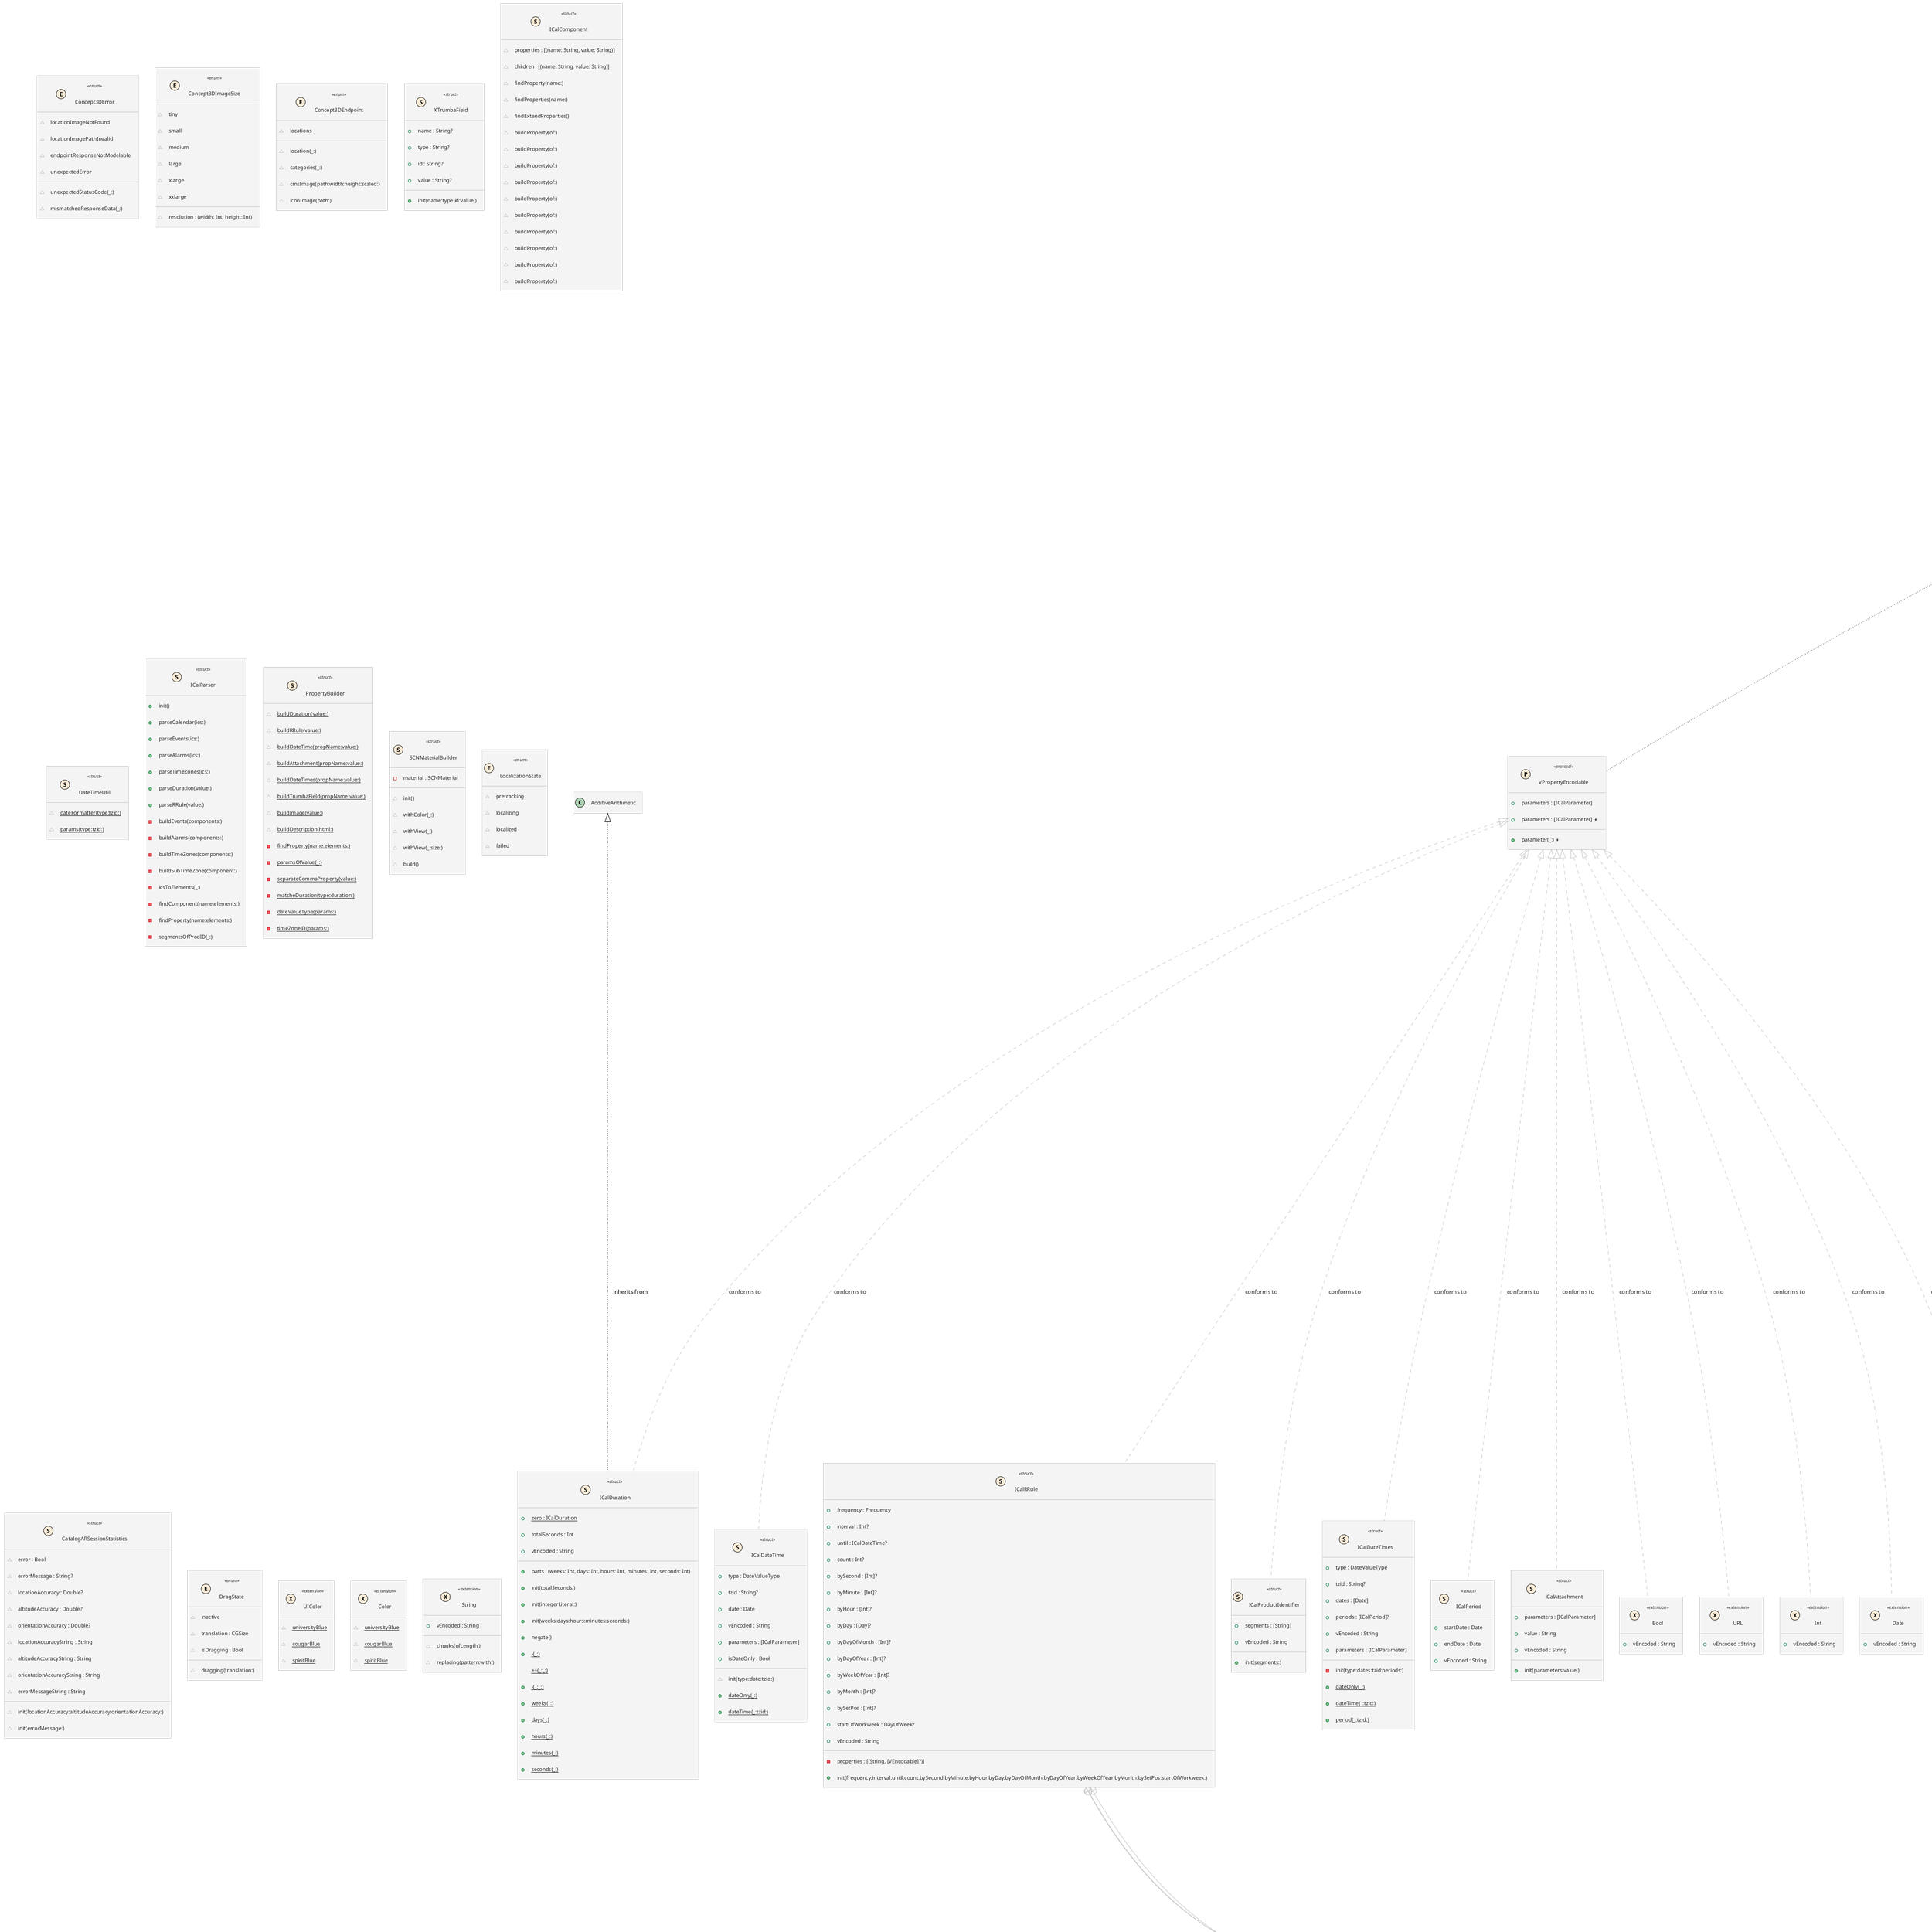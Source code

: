 @startuml CSUSM AR
!theme carbon-gray
' STYLE START
hide empty members
skinparam backgroundColor transparent
' STYLE END
set namespaceSeparator none


class "VPropertyEncodable" as VPropertyEncodable << (P, AntiqueWhite) protocol >> { 
  +parameters : [ICalParameter]
  +parameters : [ICalParameter] <&bolt>
  +parameter(_:) <&bolt> 
}
class "VEncodable" as VEncodable << (P, AntiqueWhite) protocol >> { 
  +vEncoded : String 
}
class "VComponent" as VComponent << (P, AntiqueWhite) protocol >> { 
  +component : String
  +properties : [VContentLine?]
  +children : [VComponent]
  +properties : [VContentLine?] <&bolt>
  +children : [VComponent] <&bolt>
  +contentLines : [VContentLine?] <&bolt>
  +vEncoded : String <&bolt> 
}
class "WrappedUIView" as WrappedUIView<T: UIView> << (S, AntiqueWhite) struct >> { 
  ~unwrappedView : T
  ~configure : (T) -> Void
  ~init(_:)
  ~makeUIView(context:)
  ~updateUIView(_:context:) 
}
class "CSUSM_ARApp" as CSUSM_ARApp << (S, AntiqueWhite) struct >> { 
  ~body : some Scene 
}
class "Concept3DError" as Concept3DError << (E, AntiqueWhite) enum >> { 
  ~locationImageNotFound
  ~locationImagePathInvalid
  ~endpointResponseNotModelable
  ~unexpectedStatusCode(_:)
  ~mismatchedResponseData(_:)
  ~unexpectedError 
}
class "Concept3D" as Concept3D << (C, AliceBlue) class >> { 
  ~{static} shared
  ~locations : [Concept3DLocation]
  ~categories : [Concept3DCategory]
  ~init(locations:categories:)
  ~{static} fetchCategory(id:)
  ~{static} imageURL(_:ofSize:scaled:)
  ~{static} imageURL(iconPath:)
  ~fetchDetails(for:)
  ~fetchDetails(for:)
  -{static} decode(model:from:) <&bolt>
  -{static} validateStatusCode(for:) <&bolt>
  -{static} url(for:) <&bolt>
  -{static} model(for:) <&bolt>
  -{static} fetch(_:) <&bolt> 
}
class "Concept3DCategoryResponse" as Concept3DCategoryResponse << (S, AntiqueWhite) struct >> { 
  ~category : Concept3DCategory?
  ~categories : [Concept3DCategory]
  ~locations : [Concept3DLocation]
  ~init(from:) 
}
class "RootCodingKeys" as Concept3DCategoryResponse.RootCodingKeys << (E, AntiqueWhite) enum >> { 
  ~children 
}
class "ChildrenCodingKeys" as Concept3DCategoryResponse.ChildrenCodingKeys << (E, AntiqueWhite) enum >> { 
  ~categories
  ~locations 
}
class "Concept3DCategory" as Concept3DCategory << (S, AntiqueWhite) struct >> { 
  ~id : Int
  ~name : String
  ~parentCategory : Int
  ~iconURL : URL?
  ~locations : [Concept3DLocation]?
  ~children : [Concept3DCategory]?
  ~init(id:name:parentCategory:)
  ~init(from:) 
}
class "CodingKeys" as Concept3DCategory.CodingKeys << (E, AntiqueWhite) enum >> { 
  ~id
  ~name
  ~parentCategory
  ~listIcon
  ~singleSelect
  ~weight 
}
class "Concept3DLocationDetails" as Concept3DLocationDetails << (S, AntiqueWhite) struct >> { 
  ~id : Int
  ~description : String
  ~images : [Concept3DImageSize: URL]
  ~init(id:description:images:)
  ~init(from:) 
}
class "CodingKeys" as Concept3DLocationDetails.CodingKeys << (E, AntiqueWhite) enum >> { 
  ~id
  ~description
  ~mediaLinks 
}
class "Concept3DLocation" as Concept3DLocation << (S, AntiqueWhite) struct >> { 
  ~id : Int
  ~categoryId : Int
  ~altitude : Double
  ~map : Int
  ~floors : [Int]
  ~markId : Int
  ~name : String
  ~reference : String
  ~location : CLLocationCoordinate2D
  ~details : Concept3DLocationDetails?
  ~init(id:categoryId:altitude:map:floors:markId:name:reference:location:)
  ~init(from:)
  ~copy(with:) 
}
class "CodingKeys" as Concept3DLocation.CodingKeys << (E, AntiqueWhite) enum >> { 
  ~id
  ~categoryId
  ~altitude
  ~map
  ~floors
  ~markId
  ~name
  ~reference
  ~latitude
  ~longitude 
}
class "Concept3DImageSize" as Concept3DImageSize << (E, AntiqueWhite) enum >> { 
  ~tiny
  ~small
  ~medium
  ~large
  ~xlarge
  ~xxlarge
  ~resolution : (width: Int, height: Int) 
}
class "Concept3DEndpoint" as Concept3DEndpoint << (E, AntiqueWhite) enum >> { 
  ~locations
  ~location(_:)
  ~categories(_:)
  ~cmsImage(path:width:height:scaled:)
  ~iconImage(path:) 
}
class "ICalAlarm" as ICalAlarm << (S, AntiqueWhite) struct >> { 
  +component
  +action : String
  +trigger : Date
  +summary : String?
  +description : String?
  +duration : ICalDuration?
  +repetition : Int?
  +attach : String?
  +properties : [VContentLine?]
  +{static} audioProp(trigger:duration:repetition:attach:)
  +{static} displayProp(trigger:description:duration:repetition:)
  +{static} emailProp(trigger:description:summary:duration:repetition:attach:) 
}
class "ICalendar" as ICalendar << (S, AntiqueWhite) struct >> { 
  +component
  +version
  +prodid : ICalProductIdentifier
  +calscale : String?
  +method : String?
  +events : [ICalEvent]
  +timeZones : [ICalTimeZone]
  +alarms : [ICalAlarm]
  +children : [VComponent]
  +properties : [VContentLine?]
  +init(prodid:calscale:method:events:timeZones:alarms:) 
}
class "ICalSubTimeZone" as ICalSubTimeZone << (C, AliceBlue) class >> { 
  +component
  +dtstart : Date
  +tzOffsetTo : String
  +tzOffsetFrom : String
  +rrule : ICalRRule?
  +tzName : String?
  +properties : [VContentLine?]
  +init(dtstart:tzOffsetTo:tzOffsetFrom:rrule:tzName:) 
}
class "XTrumbaField" as XTrumbaField << (S, AntiqueWhite) struct >> { 
  +name : String?
  +type : String?
  +id : String?
  +value : String?
  +init(name:type:id:value:) 
}
class "ICalTimeZone" as ICalTimeZone << (S, AntiqueWhite) struct >> { 
  +component
  +tzid : String
  +standard : ICalSubTimeZone?
  +daylight : ICalSubTimeZone?
  +properties : [VContentLine?]
  +children : [VComponent]
  +init(tzid:standard:daylight:) 
}
class "ICalComponent" as ICalComponent << (S, AntiqueWhite) struct >> { 
  ~properties : [(name: String, value: String)]
  ~children : [(name: String, value: String)]
  ~findProperty(name:)
  ~findProperties(name:)
  ~findExtendProperties()
  ~buildProperty(of:)
  ~buildProperty(of:)
  ~buildProperty(of:)
  ~buildProperty(of:)
  ~buildProperty(of:)
  ~buildProperty(of:)
  ~buildProperty(of:)
  ~buildProperty(of:)
  ~buildProperty(of:)
  ~buildProperty(of:) 
}
class "ICalEvent" as ICalEvent << (S, AntiqueWhite) struct >> { 
  +component
  +dtstamp : Date
  +uid : String
  +classification : String?
  +created : Date?
  +description : String?
  +dtstart : ICalDateTime?
  +lastModified : Date?
  +location : String?
  +organizer : String?
  +priority : Int?
  +seq : Int?
  +status : String?
  +summary : String?
  +transp : String?
  +url : URL?
  +dtend : ICalDateTime?
  +duration : ICalDuration?
  +recurrenceID : ICalDateTime?
  +rrule : ICalRRule?
  +rdate : ICalDateTimes?
  +exdate : ICalDateTimes?
  +attachments : [ICalAttachment]?
  +extendProperties : [String: String]?
  +trumbaFields : [XTrumbaField]?
  +organization : String?
  +eventType : String?
  +imageURL : URL?
  +alarms : [ICalAlarm]
  +timeZone : ICalTimeZone?
  +isAllDay : Bool
  +children : [VComponent]
  +properties : [VContentLine?]
  +extendPropertiesLine : [VContentLine?]
  +init(dtstamp:uid:classification:created:description:dtstart:lastModified:location:organizer:priority:seq:status:summary:transp:url:dtend:duration:recurrenceID:rrule:rdate:exdate:alarms:timeZone:attachments:extendProperties:trumbaFields:organization:eventType:imageURL:) 
}
class "DateTimeUtil" as DateTimeUtil << (S, AntiqueWhite) struct >> { 
  ~{static} dateFormatter(type:tzid:)
  ~{static} params(type:tzid:) 
}
class "ICalParser" as ICalParser << (S, AntiqueWhite) struct >> { 
  +init()
  +parseCalendar(ics:)
  +parseEvents(ics:)
  +parseAlarms(ics:)
  +parseTimeZones(ics:)
  +parseDuration(value:)
  +parseRRule(value:)
  -buildEvents(components:)
  -buildAlarms(components:)
  -buildTimeZones(components:)
  -buildSubTimeZone(component:)
  -icsToElements(_:)
  -findComponent(name:elements:)
  -findProperty(name:elements:)
  -segmentsOfProdID(_:) 
}
class "Constant" as Constant << (E, AntiqueWhite) enum >> {  
}
class "Prop" as Constant.Prop << (E, AntiqueWhite) enum >> { 
  +{static} begin
  +{static} end
  +{static} dtstamp
  +{static} uid
  +{static} classification
  +{static} created
  +{static} description
  +{static} dtstart
  +{static} lastModified
  +{static} location
  +{static} organizer
  +{static} priority
  +{static} seq
  +{static} status
  +{static} summary
  +{static} transp
  +{static} url
  +{static} dtend
  +{static} duration
  +{static} recurrenceID
  +{static} rrule
  +{static} rdate
  +{static} exdate
  +{static} version
  +{static} prodid
  +{static} calscale
  +{static} method
  +{static} tzOffsetFrom
  +{static} tzName
  +{static} tzOffsetTo
  +{static} tzid
  +{static} action
  +{static} trigger
  +{static} repetition
  +{static} attach
  +{static} frequency
  +{static} interval
  +{static} until
  +{static} count
  +{static} bySecond
  +{static} byMinute
  +{static} byHour
  +{static} byDay
  +{static} byDayOfMonth
  +{static} byDayOfYear
  +{static} byWeekOfYear
  +{static} byMonth
  +{static} bySetPos
  +{static} startOfWorkweek
  +{static} trumbaLink
  +{static} trumbaOrganization
  +{static} trumbaEventType
  +{static} trumbaImage
  +{static} trumbaCustomField 
}
class "TrumbaCustomField" as Constant.Prop.TrumbaCustomField << (E, AntiqueWhite) enum >> { 
  +{static} name
  +{static} id
  +{static} type 
}
class "Component" as Constant.Component << (E, AntiqueWhite) enum >> { 
  +{static} calendar
  +{static} event
  +{static} alarm
  +{static} timeZone
  +{static} daylight
  +{static} standard 
}
class "Format" as Constant.Format << (E, AntiqueWhite) enum >> { 
  +{static} dateOnly
  +{static} dt
  +{static} utc 
}
class "PropertyBuilder" as PropertyBuilder << (S, AntiqueWhite) struct >> { 
  ~{static} buildDuration(value:)
  ~{static} buildRRule(value:)
  ~{static} buildDateTime(propName:value:)
  ~{static} buildAttachment(propName:value:)
  ~{static} buildDateTimes(propName:value:)
  ~{static} buildTrumbaField(propName:value:)
  ~{static} buildImage(value:)
  ~{static} buildDescription(html:)
  -{static} findProperty(name:elements:)
  -{static} paramsOfValue(_:)
  -{static} separateCommaProperty(value:)
  -{static} matcheDuration(type:duration:)
  -{static} dateValueType(params:)
  -{static} timeZoneID(params:) 
}
class "DateValueType" as DateValueType << (E, AntiqueWhite) enum >> { 
  +date
  +dateTime
  +period 
}
class "ICalDateTime" as ICalDateTime << (S, AntiqueWhite) struct >> { 
  +type : DateValueType
  +tzid : String?
  +date : Date
  +vEncoded : String
  +parameters : [ICalParameter]
  +isDateOnly : Bool
  ~init(type:date:tzid:)
  +{static} dateOnly(_:)
  +{static} dateTime(_:tzid:) 
}
class "ICalDuration" as ICalDuration << (S, AntiqueWhite) struct >> { 
  +{static} zero : ICalDuration
  +totalSeconds : Int
  +parts : (weeks: Int, days: Int, hours: Int, minutes: Int, seconds: Int)
  +vEncoded : String
  +init(totalSeconds:)
  +init(integerLiteral:)
  +init(weeks:days:hours:minutes:seconds:)
  +negate()
  +{static} -(_:)
  +{static} +(_:_:)
  +{static} -(_:_:)
  +{static} weeks(_:)
  +{static} days(_:)
  +{static} hours(_:)
  +{static} minutes(_:)
  +{static} seconds(_:) 
}
class "ICalParameter" as ICalParameter << (S, AntiqueWhite) struct >> { 
  +key : String
  +values : [String]
  +init(key:values:)
  +{static} ==(_:_:) 
}
class "VContentLine" as VContentLine << (S, AntiqueWhite) struct >> { 
  -{static} maxLength : Int
  +key : String
  +values : [VPropertyEncodable]
  +vEncoded : String
  +init(key:values:)
  +{static} lines(_:_:)
  +{static} line(_:_:)
  -quote(_:if:) 
}
class "ICalRRule" as ICalRRule << (S, AntiqueWhite) struct >> { 
  +frequency : Frequency
  +interval : Int?
  +until : ICalDateTime?
  +count : Int?
  +bySecond : [Int]?
  +byMinute : [Int]?
  +byHour : [Int]?
  +byDay : [Day]?
  +byDayOfMonth : [Int]?
  +byDayOfYear : [Int]?
  +byWeekOfYear : [Int]?
  +byMonth : [Int]?
  +bySetPos : [Int]?
  +startOfWorkweek : DayOfWeek?
  -properties : [(String, [VEncodable]?)]
  +vEncoded : String
  +init(frequency:interval:until:count:bySecond:byMinute:byHour:byDay:byDayOfMonth:byDayOfYear:byWeekOfYear:byMonth:bySetPos:startOfWorkweek:) 
}
class "Frequency" as ICalRRule.Frequency << (E, AntiqueWhite) enum >> { 
  +secondly
  +minutely
  +hourly
  +daily
  +weekly
  +monthly
  +yearly
  +vEncoded : String 
}
class "DayOfWeek" as ICalRRule.DayOfWeek << (E, AntiqueWhite) enum >> { 
  +monday
  +tuesday
  +wednesday
  +thursday
  +friday
  +saturday
  +sunday
  +vEncoded : String
  +weekday : Int 
}
class "Day" as ICalRRule.Day << (S, AntiqueWhite) struct >> { 
  +week : Int?
  +dayOfWeek : DayOfWeek
  +vEncoded : String
  +init(week:dayOfWeek:)
  +{static} every(_:)
  +{static} first(_:)
  +{static} last(_:)
  +{static} from(_:) 
}
class "ICalProductIdentifier" as ICalProductIdentifier << (S, AntiqueWhite) struct >> { 
  +segments : [String]
  +vEncoded : String
  +init(segments:) 
}
class "ICalDateTimes" as ICalDateTimes << (S, AntiqueWhite) struct >> { 
  +type : DateValueType
  +tzid : String?
  +dates : [Date]
  +periods : [ICalPeriod]?
  +vEncoded : String
  +parameters : [ICalParameter]
  -init(type:dates:tzid:periods:)
  +{static} dateOnly(_:)
  +{static} dateTime(_:tzid:)
  +{static} period(_:tzid:) 
}
class "ICalPeriod" as ICalPeriod << (S, AntiqueWhite) struct >> { 
  +startDate : Date
  +endDate : Date
  +vEncoded : String 
}
class "ICalAttachment" as ICalAttachment << (S, AntiqueWhite) struct >> { 
  +parameters : [ICalParameter]
  +value : String
  +vEncoded : String
  +init(parameters:value:) 
}
class "CatalogARView" as CatalogARView << (S, AntiqueWhite) struct >> { 
  -cancellables : Set<AnyCancellable>
  -session
  -hasLocationPermissions
  -isVPSAvailable
  -sessionStatistics : CatalogARSessionStatistics?
  ~init(_:category:)
  ~body : some View
  ~sceneDidAppear()
  ~sceneDidDisappear()
  ~vpsLimitedView()
  ~statisticsView() 
}
class "LocationNode" as LocationNode << (C, AliceBlue) class >> { 
  ~location : Concept3DLocation
  ~category : Concept3DCategory
  ~view : LocationNodeUIView?
  ~viewNode : SCNNode?
  ~width : CGFloat
  ~height : CGFloat
  ~lastReportedDistance : Float
  ~init(_:_:width:)
  ~init(coder:)
  -setup()
  +updateTransform(_:)
  +updateTransform(_:withScalingFromPOV:) 
}
class "LocationNodeUIView" as LocationNodeUIView << (C, AliceBlue) class >> { 
  ~imageView : UIImageView!
  ~locationNameLabel : UILabel!
  ~locationCategoryLabel : UILabel!
  ~locationDistanceLabel : UILabel!
  ~containerView : UIView!
  ~strokeWidth : CGFloat
  ~strokeColor : UIColor
  ~init()
  ~init(frame:)
  ~init(coder:)
  -commonInit()
  -addConstraints()
  ~configure(name:category:categoryImageURL:distance:)
  ~configure(distance:)
  ~downloadImage(from:)
  ~intrinsicContentSize : CGSize
  ~draw(_:) 
}
class "AnchorManager" as AnchorManager << (C, AliceBlue) class >> { 
  -lock
  -anchorMap : [UUIDPair: AnchorData]
  ~getAnchors()
  ~getAnchors(for:)
  ~getAnchors(arIdentifier:garIdentifier:)
  ~addAnchors(uuidPair:data:)
  ~removeAnchors(for:)
  ~removeAllAnchors()
  ~getLocation(for:)
  ~getCardNode(for:) 
}
class "UUIDPair" as AnchorManager.UUIDPair << (S, AntiqueWhite) struct >> { 
  ~arIdentifier : UUID
  ~garIdentifier : UUID 
}
class "AnchorData" as AnchorManager.AnchorData << (S, AntiqueWhite) struct >> { 
  ~arAnchor : ARAnchor
  ~garAnchor : GARAnchor
  ~location : Concept3DLocation
  ~category : Concept3DCategory
  ~cardNode : LocationNode
  ~init(arAnchor:garAnchor:location:category:) 
}
class "SCNMaterialBuilder" as SCNMaterialBuilder << (S, AntiqueWhite) struct >> { 
  -material : SCNMaterial
  ~init()
  ~withColor(_:)
  ~withView(_:)
  ~withView(_:size:)
  ~build() 
}
class "LocalizationState" as LocalizationState << (E, AntiqueWhite) enum >> { 
  ~pretracking
  ~localizing
  ~localized
  ~failed 
}
class "ARSessionError" as ARSessionError << (E, AntiqueWhite) enum >> { 
  ~garSessionError(_:)
  ~vpsUnavailable
  ~unexpected(_:)
  ~description : String 
}
class "LocationManager" as LocationManager << (C, AliceBlue) class >> { 
  -manager : CLLocationManager
  ~authorizationPublisher
  ~locationPublisher
  ~init()
  ~deinit
  ~startMonitoring()
  ~stopMonitoring()
  ~viewForAuthorizationStatus()
  ~isAuthorized()
  ~locationManagerDidChangeAuthorization(_:) <&bolt>
  ~locationManager(_:didUpdateLocations:) <&bolt>
  ~locationManager(_:didFailWithError:) <&bolt> 
}
class "CatalogARSessionManager" as CatalogARSessionManager << (C, AliceBlue) class >> { 
  ~{static} shared
  ~catalog : [Concept3DLocation]
  ~category : Concept3DCategory
  ~locationManager : LocationManager
  ~cancellables : Set<AnyCancellable>
  ~vpsPublisher : CurrentValueSubject<Bool, Never>
  ~statisticsPublisher : PassthroughSubject<CatalogARSessionStatistics, Never>
  ~session : ARSession
  ~scene : SCNScene
  ~sceneView : ARSCNView
  ~coachingView : ARCoachingOverlayView
  ~garSession : GARSession?
  ~didCreateAnchors : Bool
  ~localizationState : LocalizationState
  ~kHorizontalAccuracyLowThreshold : CLLocationAccuracy
  ~kHorizontalAccuracyHighThreshold : CLLocationAccuracy
  ~kOrientationYawAccuracyLowThreshold : CLLocationDirectionAccuracy
  ~kOrientationYawAccuracyHighThreshold : CLLocationDirectionAccuracy
  ~kLocalizationFailureTime : TimeInterval
  ~kDurationNoTerrainAnchorResult : TimeInterval
  ~lastBeganLocalizing : Date
  ~anchorManager : AnchorManager
  ~error : ARSessionError?
  -init(_:)
  ~deinit
  ~sessionConfiguration : ARWorldTrackingConfiguration
  ~garSessionConfiguration : GARSessionConfiguration
  ~coachingViewRepresentable : WrappedUIView<ARCoachingOverlayView>
  ~sceneViewRepresentable : WrappedUIView<ARSCNView>
  ~run()
  ~pause()
  ~didCompleteLocalizing()
  ~__updateLocalizationState()
  ~_updateLocalizationState()
  ~updateLocalizationState()
  ~updateStatistics()
  ~createAnchors(for:)
  ~resolveAnchor(_:forLocation:withState:)
  ~renderer(_:nodeFor:) <&bolt>
  ~session(_:didUpdate:) <&bolt> 
}
class "CatalogARSessionStatistics" as CatalogARSessionStatistics << (S, AntiqueWhite) struct >> { 
  ~error : Bool
  ~errorMessage : String?
  ~locationAccuracy : Double?
  ~altitudeAccuracy : Double?
  ~orientationAccuracy : Double?
  ~locationAccuracyString : String
  ~altitudeAccuracyString : String
  ~orientationAccuracyString : String
  ~errorMessageString : String
  ~init(locationAccuracy:altitudeAccuracy:orientationAccuracy:)
  ~init(errorMessage:) 
}
class "Concept3DCategoryListView" as Concept3DCategoryListView << (S, AntiqueWhite) struct >> { 
  ~locationCatalog
  -isPDFViewPresented
  ~body : some View
  ~renderContentUnavailableView() <&bolt>
  ~renderCategoryListView() <&bolt>
  ~createRow(for:) <&bolt> 
}
class "Concept3DCategoryView" as Concept3DCategoryView << (S, AntiqueWhite) struct >> { 
  ~concept3D
  ~category : Concept3DCategory
  ~children
  ~locations
  ~body : some View
  ~renderScrollView(_:) <&bolt>
  ~childrenListView() <&bolt>
  ~locationListView() <&bolt>
  ~locationsMapView() <&bolt>
  ~_locationListView() <&bolt>
  ~loadDetails() <&bolt> 
}
class "LocationCollectionCardView" as LocationCollectionCardView << (S, AntiqueWhite) struct >> { 
  ~location : Concept3DLocation
  ~category : Concept3DCategory
  ~init(for:with:)
  ~body : some View 
}
class "LocationDetailsView" as LocationDetailsView << (S, AntiqueWhite) struct >> { 
  ~body : some View 
}
class "SlideOverCard" as SlideOverCard<Content: View> << (S, AntiqueWhite) struct >> { 
  -dragState
  ~position
  ~content : () -> Content
  ~body : some View
  -onDragEnded(drag:) 
}
class "CardPosition" as CardPosition << (E, AntiqueWhite) enum >> { 
  ~top
  ~middle
  ~bottom 
}
class "DragState" as DragState << (E, AntiqueWhite) enum >> { 
  ~inactive
  ~dragging(translation:)
  ~translation : CGSize
  ~isDragging : Bool 
}
class "Handle" as Handle << (S, AntiqueWhite) struct >> { 
  -handleThickness
  ~body : some View 
}
class "PDFViewWrapper" as PDFViewWrapper << (S, AntiqueWhite) struct >> { 
  ~pdfURL : URL
  ~makeUIView(context:)
  ~updateUIView(_:context:) 
}
class "HomeView" as HomeView << (S, AntiqueWhite) struct >> { 
  ~body : some View
  ~menuTrayItem(_:systemIcon:) <&bolt>
  ~menuTray() <&bolt>
  ~pageBackground() <&bolt>
  ~headerView() <&bolt> 
}
class "EventFeedView" as EventFeedView << (S, AntiqueWhite) struct >> { 
  ~events : [ICalEvent]
  ~body : some View
  -loadEvents()
  ~debugPrintEvents()
  ~contentUnavailableView : some View <&bolt>
  ~eventsScrollView : some View <&bolt>
  ~createEventView(for:) <&bolt>
  ~dateLabel(_:) <&bolt>
  ~timeLabel(_:) <&bolt> 
}
class "EventDetailsView" as EventDetailsView << (S, AntiqueWhite) struct >> { 
  ~event : ICalEvent
  ~init(_:)
  ~location : String
  ~title : String
  ~organization : String
  ~startTime : String
  ~endTime : String
  ~date : String
  ~description : String
  ~eventType : String
  ~eventImageURL : URL?
  ~accentColor : Color
  ~actionColor : Color
  ~body : some View 
}
class "EventImageView" as EventImageView << (S, AntiqueWhite) struct >> { 
  ~imageURL : URL?
  ~body : some View 
}
class "EventBody" as EventBody << (S, AntiqueWhite) struct >> { 
  ~title : String
  ~organization : String
  ~description : String
  ~init(_:_:_:)
  ~body : some View 
}
class "EventHighlightsView" as EventHighlightsView << (S, AntiqueWhite) struct >> { 
  ~startTime : String
  ~endTime : String
  ~organization : String
  ~location : String
  ~eventType : String
  ~init(_:_:_:_:_:)
  ~body : some View
  ~timeHighlight : some View
  ~organizationHighlight : some View
  ~locationHighlight : some View
  ~eventTypeHighlight : some View 
}
class "GuidanceButton" as GuidanceButton << (S, AntiqueWhite) struct >> { 
  ~event : ICalEvent
  ~init(for:)
  ~body : some View 
}
class "EventRowView" as EventRowView << (S, AntiqueWhite) struct >> { 
  ~event : ICalEvent
  ~init(for:)
  ~location : String
  ~title : String
  ~organization : String
  ~date : String
  ~startTime : String
  ~body : some View 
}
class "UIColor" as UIColor << (X, AntiqueWhite) extension >> { 
  ~{static} universityBlue
  ~{static} cougarBlue
  ~{static} spiritBlue 
}
class "Color" as Color << (X, AntiqueWhite) extension >> { 
  ~{static} universityBlue
  ~{static} cougarBlue
  ~{static} spiritBlue 
}
class "String" as String << (X, AntiqueWhite) extension >> { 
  ~chunks(ofLength:)
  ~replacing(pattern:with:)
  +vEncoded : String 
}
class "Bool" as Bool << (X, AntiqueWhite) extension >> { 
  +vEncoded : String 
}
class "Date" as Date << (X, AntiqueWhite) extension >> { 
  +vEncoded : String 
}
class "URL" as URL << (X, AntiqueWhite) extension >> { 
  +vEncoded : String 
}
class "UUID" as UUID << (X, AntiqueWhite) extension >> { 
  +vEncoded : String 
}
class "Int" as Int << (X, AntiqueWhite) extension >> { 
  +vEncoded : String 
}
class "GARSessionError" as GARSessionError << (X, AntiqueWhite) extension >> { 
  ~description : String 
}
class "GARRooftopAnchorState" as GARRooftopAnchorState << (X, AntiqueWhite) extension >> { 
  ~description : String 
}
VEncodable <|.. VPropertyEncodable #line:Black;line.dotted;text:Black : inherits from
VEncodable <|.. VComponent : conforms to
UIViewRepresentable <|-- WrappedUIView #line:Black;line.dotted;text:Black : inherits from
App <|-- CSUSM_ARApp #line:Black;line.dotted;text:Black : inherits from
ObservableObject <|-- Concept3D #line:Black;line.dotted;text:Black : inherits from
Identifiable <|-- Concept3DCategory #line:Black;line.dotted;text:Black : inherits from
Identifiable <|-- Concept3DLocation #line:Black;line.dotted;text:Black : inherits from
VComponent <|.. ICalAlarm : conforms to
VComponent <|.. ICalendar : conforms to
VComponent <|.. ICalSubTimeZone : conforms to
VComponent <|.. ICalTimeZone : conforms to
VComponent <|.. ICalEvent : conforms to
Equatable -- DateValueType #line:Black;line.dotted;text:Black : inherits from
VPropertyEncodable <|.. ICalDateTime : conforms to
VPropertyEncodable <|.. ICalDuration : conforms to
AdditiveArithmetic <|-- ICalDuration #line:Black;line.dotted;text:Black : inherits from
Equatable <|-- ICalParameter #line:Black;line.dotted;text:Black : inherits from
VEncodable <|.. VContentLine : conforms to
VPropertyEncodable <|.. ICalRRule : conforms to
VEncodable <|.. ICalRRule.Frequency : conforms to
VEncodable <|.. ICalRRule.DayOfWeek : conforms to
VEncodable <|.. ICalRRule.Day : conforms to
VPropertyEncodable <|.. ICalProductIdentifier : conforms to
VPropertyEncodable <|.. ICalDateTimes : conforms to
VPropertyEncodable <|.. ICalPeriod : conforms to
VPropertyEncodable <|.. ICalAttachment : conforms to
View <|-- CatalogARView #line:Black;line.dotted;text:Black : inherits from
SCNNode <|-- LocationNode #line:Black;line.dotted;text:Black : inherits from
UIView <|-- LocationNodeUIView #line:Black;line.dotted;text:Black : inherits from
Hashable <|-- AnchorManager.UUIDPair #line:Black;line.dotted;text:Black : inherits from
LocalizedError -- ARSessionError #line:Black;line.dotted;text:Black : inherits from
NSObject <|-- LocationManager #line:Black;line.dotted;text:Black : inherits from
NSObject <|-- CatalogARSessionManager #line:Black;line.dotted;text:Black : inherits from
View <|-- Concept3DCategoryListView #line:Black;line.dotted;text:Black : inherits from
View <|-- Concept3DCategoryView #line:Black;line.dotted;text:Black : inherits from
View <|-- LocationCollectionCardView #line:Black;line.dotted;text:Black : inherits from
View <|-- LocationDetailsView #line:Black;line.dotted;text:Black : inherits from
View <|-- SlideOverCard #line:Black;line.dotted;text:Black : inherits from
CGFloat -- CardPosition #line:Black;line.dotted;text:Black : inherits from
View <|-- Handle #line:Black;line.dotted;text:Black : inherits from
UIViewRepresentable <|-- PDFViewWrapper #line:Black;line.dotted;text:Black : inherits from
View <|-- HomeView #line:Black;line.dotted;text:Black : inherits from
View <|-- EventFeedView #line:Black;line.dotted;text:Black : inherits from
View <|-- EventDetailsView #line:Black;line.dotted;text:Black : inherits from
View <|-- EventImageView #line:Black;line.dotted;text:Black : inherits from
View <|-- EventBody #line:Black;line.dotted;text:Black : inherits from
View <|-- EventHighlightsView #line:Black;line.dotted;text:Black : inherits from
View <|-- GuidanceButton #line:Black;line.dotted;text:Black : inherits from
View <|-- EventRowView #line:Black;line.dotted;text:Black : inherits from
VPropertyEncodable <|.. Bool : conforms to
VPropertyEncodable <|.. Date : conforms to
VPropertyEncodable <|.. URL : conforms to
VPropertyEncodable <|.. UUID : conforms to
VPropertyEncodable <|.. Int : conforms to
Concept3DCategoryResponse +-- Concept3DCategoryResponse.RootCodingKeys
Concept3DCategoryResponse +-- Concept3DCategoryResponse.ChildrenCodingKeys
Concept3DCategory +-- Concept3DCategory.CodingKeys
Concept3DLocationDetails +-- Concept3DLocationDetails.CodingKeys
Concept3DLocation +-- Concept3DLocation.CodingKeys
Constant +-- Constant.Prop
Constant.Prop +-- Constant.Prop.TrumbaCustomField
Constant +-- Constant.Component
Constant +-- Constant.Format
ICalRRule +-- ICalRRule.Frequency
ICalRRule +-- ICalRRule.DayOfWeek
ICalRRule +-- ICalRRule.Day
AnchorManager +-- AnchorManager.UUIDPair
AnchorManager +-- AnchorManager.AnchorData

@enduml

